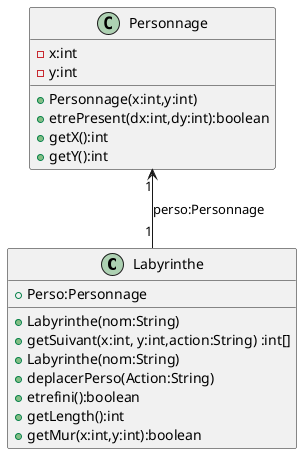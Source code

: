 @startuml

class Labyrinthe{
+Perso:Personnage

+Labyrinthe(nom:String)
+getSuivant(x:int, y:int,action:String) :int[]
+Labyrinthe(nom:String)
+deplacerPerso(Action:String)
+etrefini():boolean
+getLength():int
+getMur(x:int,y:int):boolean
}

class Personnage{
-x:int
-y:int
+Personnage(x:int,y:int)
+etrePresent(dx:int,dy:int):boolean
+getX():int
+getY():int

}
Labyrinthe "1"-up->"1" Personnage:perso:Personnage

@enduml